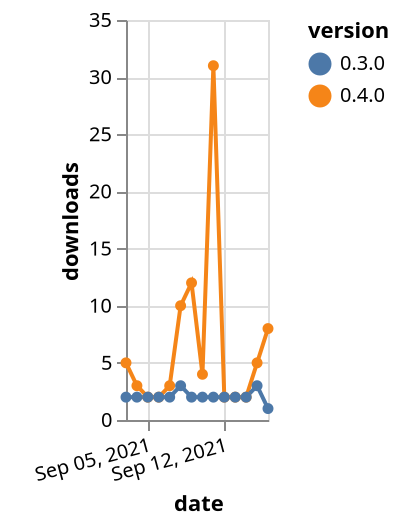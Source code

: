 {"$schema": "https://vega.github.io/schema/vega-lite/v5.json", "description": "A simple bar chart with embedded data.", "data": {"values": [{"date": "2021-09-03", "total": 2103, "delta": 5, "version": "0.4.0"}, {"date": "2021-09-04", "total": 2106, "delta": 3, "version": "0.4.0"}, {"date": "2021-09-05", "total": 2108, "delta": 2, "version": "0.4.0"}, {"date": "2021-09-06", "total": 2110, "delta": 2, "version": "0.4.0"}, {"date": "2021-09-07", "total": 2113, "delta": 3, "version": "0.4.0"}, {"date": "2021-09-08", "total": 2123, "delta": 10, "version": "0.4.0"}, {"date": "2021-09-09", "total": 2135, "delta": 12, "version": "0.4.0"}, {"date": "2021-09-10", "total": 2139, "delta": 4, "version": "0.4.0"}, {"date": "2021-09-11", "total": 2170, "delta": 31, "version": "0.4.0"}, {"date": "2021-09-12", "total": 2172, "delta": 2, "version": "0.4.0"}, {"date": "2021-09-13", "total": 2174, "delta": 2, "version": "0.4.0"}, {"date": "2021-09-14", "total": 2176, "delta": 2, "version": "0.4.0"}, {"date": "2021-09-15", "total": 2181, "delta": 5, "version": "0.4.0"}, {"date": "2021-09-16", "total": 2189, "delta": 8, "version": "0.4.0"}, {"date": "2021-09-03", "total": 2643, "delta": 2, "version": "0.3.0"}, {"date": "2021-09-04", "total": 2645, "delta": 2, "version": "0.3.0"}, {"date": "2021-09-05", "total": 2647, "delta": 2, "version": "0.3.0"}, {"date": "2021-09-06", "total": 2649, "delta": 2, "version": "0.3.0"}, {"date": "2021-09-07", "total": 2651, "delta": 2, "version": "0.3.0"}, {"date": "2021-09-08", "total": 2654, "delta": 3, "version": "0.3.0"}, {"date": "2021-09-09", "total": 2656, "delta": 2, "version": "0.3.0"}, {"date": "2021-09-10", "total": 2658, "delta": 2, "version": "0.3.0"}, {"date": "2021-09-11", "total": 2660, "delta": 2, "version": "0.3.0"}, {"date": "2021-09-12", "total": 2662, "delta": 2, "version": "0.3.0"}, {"date": "2021-09-13", "total": 2664, "delta": 2, "version": "0.3.0"}, {"date": "2021-09-14", "total": 2666, "delta": 2, "version": "0.3.0"}, {"date": "2021-09-15", "total": 2669, "delta": 3, "version": "0.3.0"}, {"date": "2021-09-16", "total": 2670, "delta": 1, "version": "0.3.0"}]}, "width": "container", "mark": {"type": "line", "point": {"filled": true}}, "encoding": {"x": {"field": "date", "type": "temporal", "timeUnit": "yearmonthdate", "title": "date", "axis": {"labelAngle": -15}}, "y": {"field": "delta", "type": "quantitative", "title": "downloads"}, "color": {"field": "version", "type": "nominal"}, "tooltip": {"field": "delta"}}}